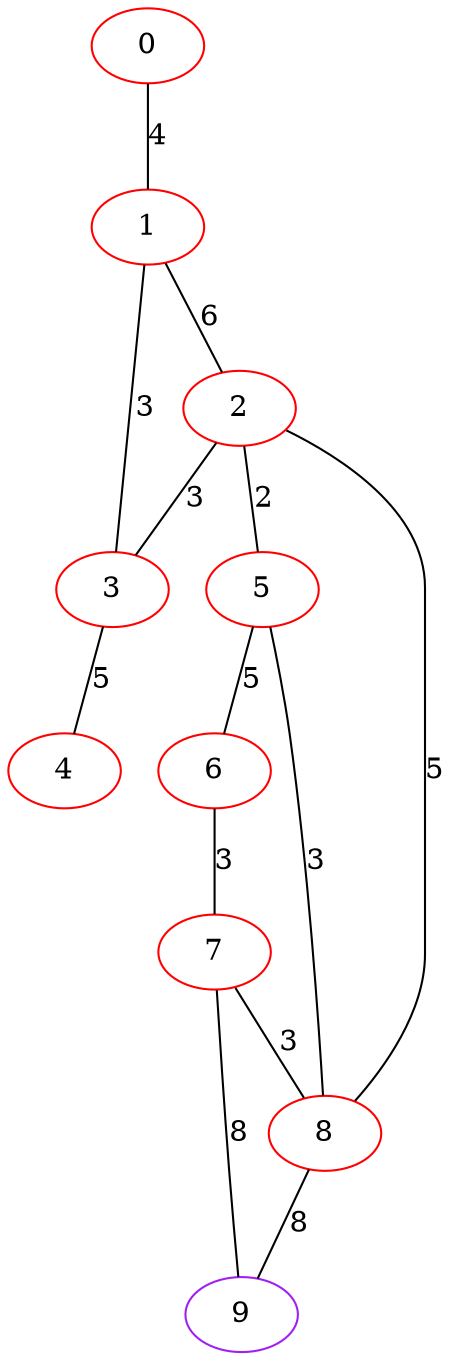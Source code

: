 graph "" {
0 [color=red, weight=1];
1 [color=red, weight=1];
2 [color=red, weight=1];
3 [color=red, weight=1];
4 [color=red, weight=1];
5 [color=red, weight=1];
6 [color=red, weight=1];
7 [color=red, weight=1];
8 [color=red, weight=1];
9 [color=purple, weight=4];
0 -- 1  [key=0, label=4];
1 -- 2  [key=0, label=6];
1 -- 3  [key=0, label=3];
2 -- 8  [key=0, label=5];
2 -- 3  [key=0, label=3];
2 -- 5  [key=0, label=2];
3 -- 4  [key=0, label=5];
5 -- 8  [key=0, label=3];
5 -- 6  [key=0, label=5];
6 -- 7  [key=0, label=3];
7 -- 8  [key=0, label=3];
7 -- 9  [key=0, label=8];
8 -- 9  [key=0, label=8];
}
